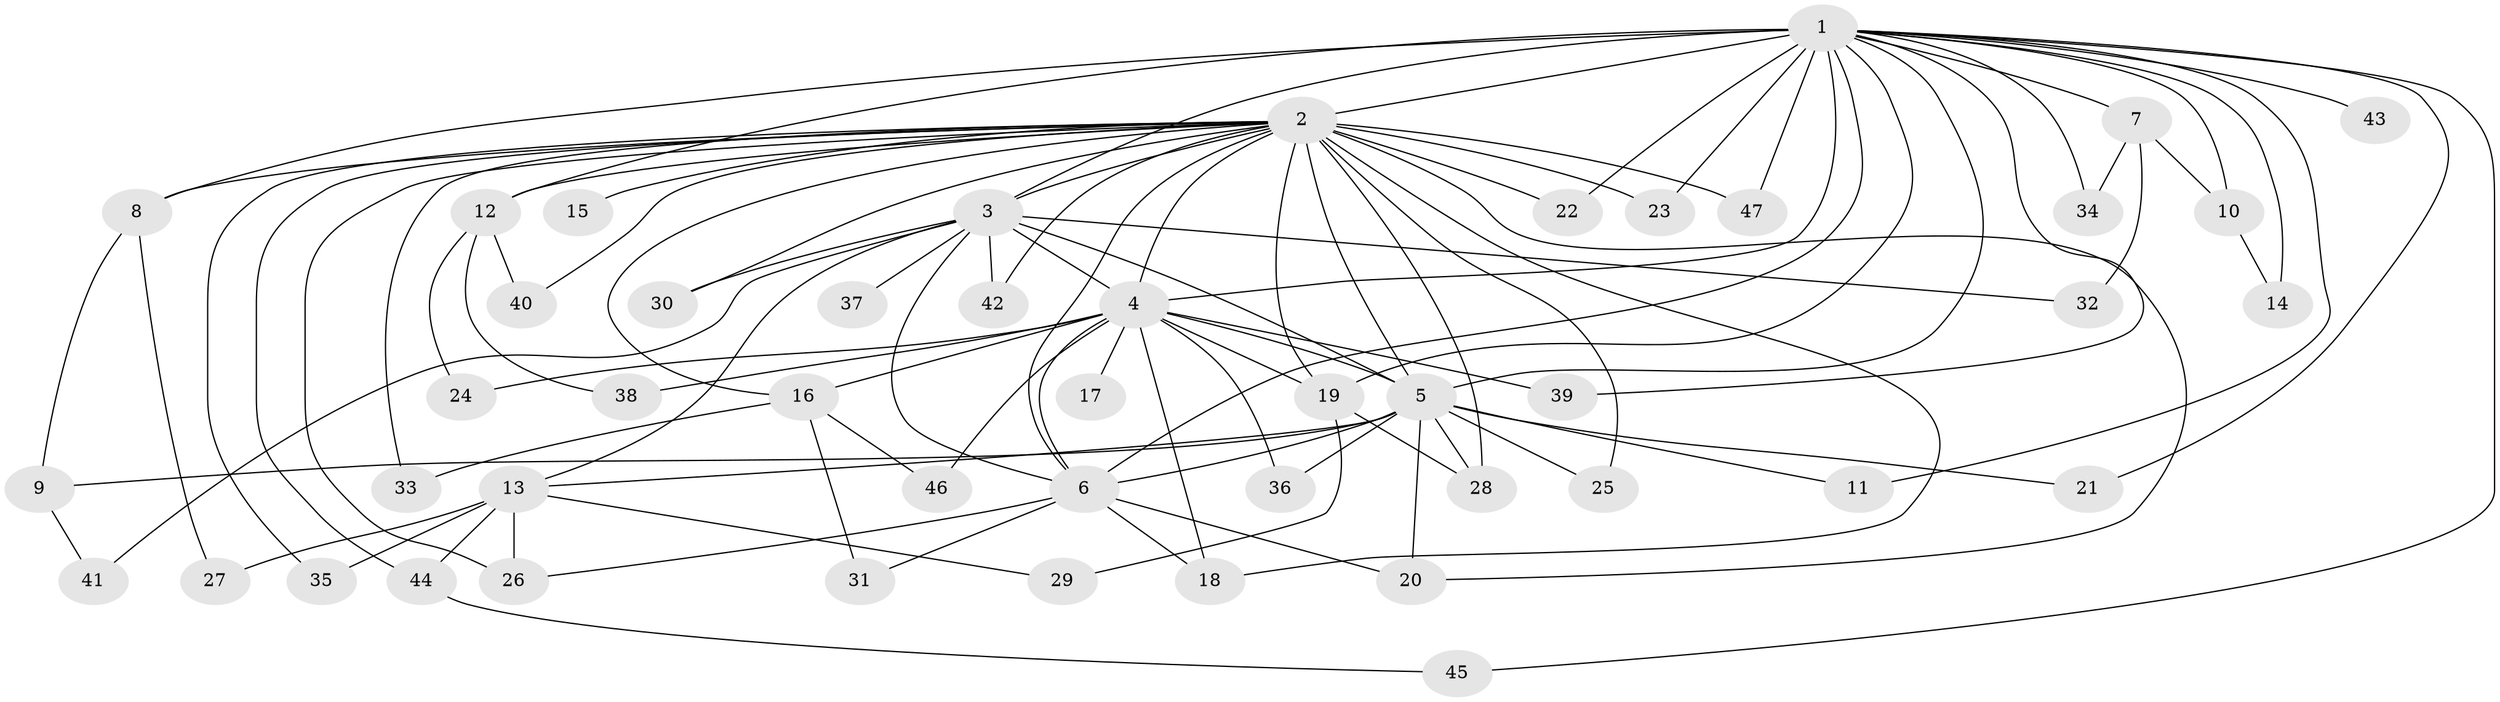 // original degree distribution, {26: 0.01282051282051282, 12: 0.01282051282051282, 19: 0.02564102564102564, 16: 0.01282051282051282, 27: 0.01282051282051282, 18: 0.01282051282051282, 14: 0.01282051282051282, 15: 0.01282051282051282, 11: 0.01282051282051282, 5: 0.05128205128205128, 4: 0.05128205128205128, 8: 0.01282051282051282, 2: 0.5512820512820513, 3: 0.1794871794871795, 7: 0.01282051282051282, 6: 0.01282051282051282}
// Generated by graph-tools (version 1.1) at 2025/49/03/04/25 22:49:48]
// undirected, 47 vertices, 97 edges
graph export_dot {
  node [color=gray90,style=filled];
  1;
  2;
  3;
  4;
  5;
  6;
  7;
  8;
  9;
  10;
  11;
  12;
  13;
  14;
  15;
  16;
  17;
  18;
  19;
  20;
  21;
  22;
  23;
  24;
  25;
  26;
  27;
  28;
  29;
  30;
  31;
  32;
  33;
  34;
  35;
  36;
  37;
  38;
  39;
  40;
  41;
  42;
  43;
  44;
  45;
  46;
  47;
  1 -- 2 [weight=10.0];
  1 -- 3 [weight=2.0];
  1 -- 4 [weight=4.0];
  1 -- 5 [weight=4.0];
  1 -- 6 [weight=3.0];
  1 -- 7 [weight=1.0];
  1 -- 8 [weight=1.0];
  1 -- 10 [weight=1.0];
  1 -- 11 [weight=1.0];
  1 -- 12 [weight=1.0];
  1 -- 14 [weight=1.0];
  1 -- 19 [weight=1.0];
  1 -- 21 [weight=1.0];
  1 -- 22 [weight=1.0];
  1 -- 23 [weight=1.0];
  1 -- 34 [weight=1.0];
  1 -- 39 [weight=1.0];
  1 -- 43 [weight=2.0];
  1 -- 45 [weight=1.0];
  1 -- 47 [weight=1.0];
  2 -- 3 [weight=4.0];
  2 -- 4 [weight=4.0];
  2 -- 5 [weight=18.0];
  2 -- 6 [weight=2.0];
  2 -- 8 [weight=2.0];
  2 -- 12 [weight=1.0];
  2 -- 15 [weight=2.0];
  2 -- 16 [weight=1.0];
  2 -- 18 [weight=1.0];
  2 -- 19 [weight=2.0];
  2 -- 20 [weight=1.0];
  2 -- 22 [weight=1.0];
  2 -- 23 [weight=1.0];
  2 -- 25 [weight=1.0];
  2 -- 26 [weight=2.0];
  2 -- 28 [weight=1.0];
  2 -- 30 [weight=1.0];
  2 -- 33 [weight=1.0];
  2 -- 35 [weight=1.0];
  2 -- 40 [weight=1.0];
  2 -- 42 [weight=1.0];
  2 -- 44 [weight=1.0];
  2 -- 47 [weight=1.0];
  3 -- 4 [weight=2.0];
  3 -- 5 [weight=3.0];
  3 -- 6 [weight=1.0];
  3 -- 13 [weight=1.0];
  3 -- 30 [weight=1.0];
  3 -- 32 [weight=1.0];
  3 -- 37 [weight=1.0];
  3 -- 41 [weight=1.0];
  3 -- 42 [weight=1.0];
  4 -- 5 [weight=4.0];
  4 -- 6 [weight=2.0];
  4 -- 16 [weight=2.0];
  4 -- 17 [weight=2.0];
  4 -- 18 [weight=1.0];
  4 -- 19 [weight=1.0];
  4 -- 24 [weight=1.0];
  4 -- 36 [weight=1.0];
  4 -- 38 [weight=1.0];
  4 -- 39 [weight=1.0];
  4 -- 46 [weight=1.0];
  5 -- 6 [weight=2.0];
  5 -- 9 [weight=1.0];
  5 -- 11 [weight=1.0];
  5 -- 13 [weight=1.0];
  5 -- 20 [weight=1.0];
  5 -- 21 [weight=2.0];
  5 -- 25 [weight=1.0];
  5 -- 28 [weight=1.0];
  5 -- 36 [weight=1.0];
  6 -- 18 [weight=1.0];
  6 -- 20 [weight=1.0];
  6 -- 26 [weight=1.0];
  6 -- 31 [weight=1.0];
  7 -- 10 [weight=1.0];
  7 -- 32 [weight=1.0];
  7 -- 34 [weight=1.0];
  8 -- 9 [weight=1.0];
  8 -- 27 [weight=1.0];
  9 -- 41 [weight=1.0];
  10 -- 14 [weight=1.0];
  12 -- 24 [weight=1.0];
  12 -- 38 [weight=1.0];
  12 -- 40 [weight=1.0];
  13 -- 26 [weight=1.0];
  13 -- 27 [weight=1.0];
  13 -- 29 [weight=1.0];
  13 -- 35 [weight=1.0];
  13 -- 44 [weight=1.0];
  16 -- 31 [weight=1.0];
  16 -- 33 [weight=1.0];
  16 -- 46 [weight=1.0];
  19 -- 28 [weight=1.0];
  19 -- 29 [weight=1.0];
  44 -- 45 [weight=1.0];
}
